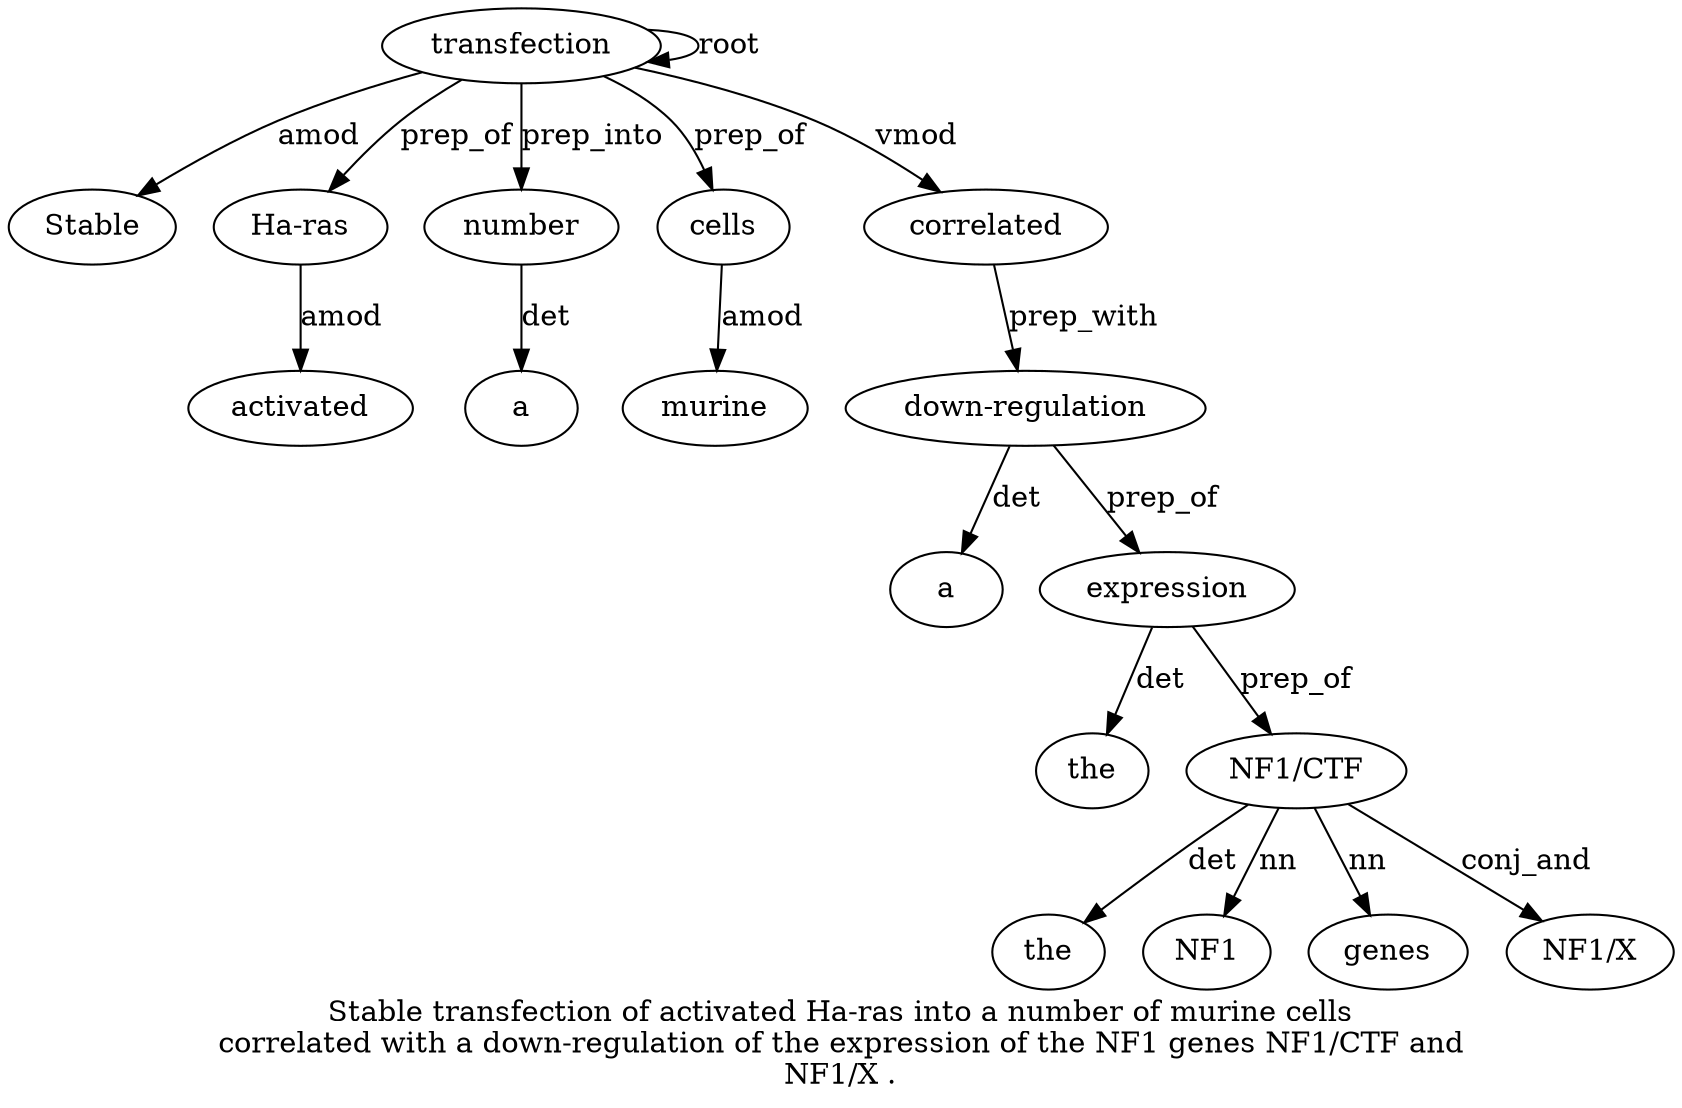 digraph "Stable transfection of activated Ha-ras into a number of murine cells correlated with a down-regulation of the expression of the NF1 genes NF1/CTF and NF1/X ." {
label="Stable transfection of activated Ha-ras into a number of murine cells
correlated with a down-regulation of the expression of the NF1 genes NF1/CTF and
NF1/X .";
transfection2 [style=filled, fillcolor=white, label=transfection];
Stable1 [style=filled, fillcolor=white, label=Stable];
transfection2 -> Stable1  [label=amod];
transfection2 -> transfection2  [label=root];
"Ha-ras5" [style=filled, fillcolor=white, label="Ha-ras"];
activated4 [style=filled, fillcolor=white, label=activated];
"Ha-ras5" -> activated4  [label=amod];
transfection2 -> "Ha-ras5"  [label=prep_of];
number8 [style=filled, fillcolor=white, label=number];
a7 [style=filled, fillcolor=white, label=a];
number8 -> a7  [label=det];
transfection2 -> number8  [label=prep_into];
cells11 [style=filled, fillcolor=white, label=cells];
murine10 [style=filled, fillcolor=white, label=murine];
cells11 -> murine10  [label=amod];
transfection2 -> cells11  [label=prep_of];
correlated12 [style=filled, fillcolor=white, label=correlated];
transfection2 -> correlated12  [label=vmod];
"down-regulation15" [style=filled, fillcolor=white, label="down-regulation"];
a14 [style=filled, fillcolor=white, label=a];
"down-regulation15" -> a14  [label=det];
correlated12 -> "down-regulation15"  [label=prep_with];
expression18 [style=filled, fillcolor=white, label=expression];
the17 [style=filled, fillcolor=white, label=the];
expression18 -> the17  [label=det];
"down-regulation15" -> expression18  [label=prep_of];
"NF1/CTF23" [style=filled, fillcolor=white, label="NF1/CTF"];
the20 [style=filled, fillcolor=white, label=the];
"NF1/CTF23" -> the20  [label=det];
NF12 [style=filled, fillcolor=white, label=NF1];
"NF1/CTF23" -> NF12  [label=nn];
genes22 [style=filled, fillcolor=white, label=genes];
"NF1/CTF23" -> genes22  [label=nn];
expression18 -> "NF1/CTF23"  [label=prep_of];
"NF1/X25" [style=filled, fillcolor=white, label="NF1/X"];
"NF1/CTF23" -> "NF1/X25"  [label=conj_and];
}
